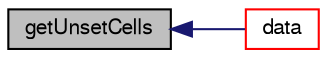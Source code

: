 digraph "getUnsetCells"
{
  bgcolor="transparent";
  edge [fontname="FreeSans",fontsize="10",labelfontname="FreeSans",labelfontsize="10"];
  node [fontname="FreeSans",fontsize="10",shape=record];
  rankdir="LR";
  Node29 [label="getUnsetCells",height=0.2,width=0.4,color="black", fillcolor="grey75", style="filled", fontcolor="black"];
  Node29 -> Node30 [dir="back",color="midnightblue",fontsize="10",style="solid",fontname="FreeSans"];
  Node30 [label="data",height=0.2,width=0.4,color="red",URL="$a24818.html#a3cb51c6d7125aa51349080ee9eeba567",tooltip="Additional data to be passed into container. "];
}
